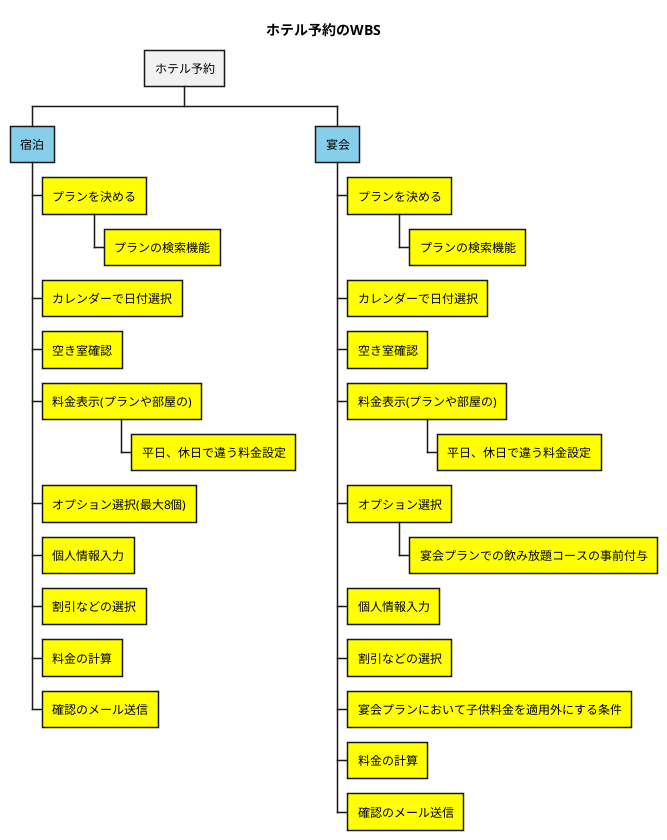 
@startwbs WBS
title ホテル予約のWBS
* ホテル予約
**[#SkyBlue] 宿泊
***[#Yellow] プランを決める
****[#Yellow] プランの検索機能
***[#Yellow] カレンダーで日付選択
***[#Yellow] 空き室確認
***[#Yellow] 料金表示(プランや部屋の)
****[#Yellow] 平日、休日で違う料金設定
***[#Yellow] オプション選択(最大8個)
***[#Yellow] 個人情報入力
***[#Yellow] 割引などの選択
***[#Yellow] 料金の計算
***[#Yellow] 確認のメール送信
**[#SkyBlue] 宴会
***[#Yellow] プランを決める
****[#Yellow] プランの検索機能
***[#Yellow] カレンダーで日付選択
***[#Yellow] 空き室確認
***[#Yellow] 料金表示(プランや部屋の)
****[#Yellow] 平日、休日で違う料金設定
***[#Yellow] オプション選択
****[#Yellow] 宴会プランでの飲み放題コースの事前付与
***[#Yellow] 個人情報入力
***[#Yellow] 割引などの選択
***[#Yellow] 宴会プランにおいて子供料金を適用外にする条件
***[#Yellow] 料金の計算
***[#Yellow] 確認のメール送信
@endwbs
